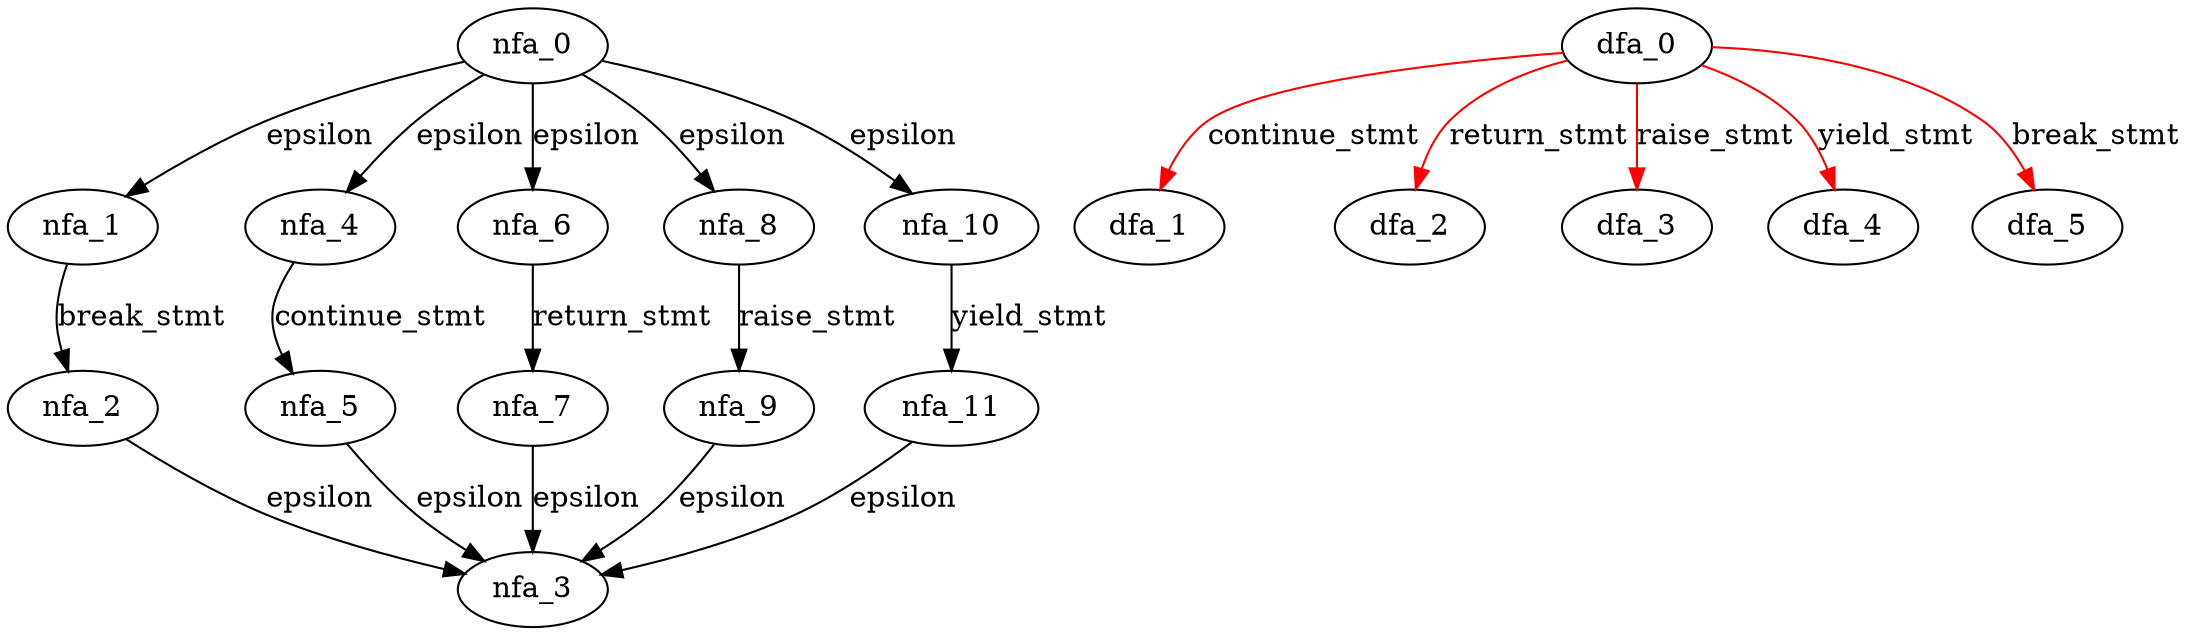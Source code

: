 digraph flow_stmt {
 subgraph flow_stmt_nfa {
  nfa_0->nfa_1[label=epsilon]
  nfa_1->nfa_2[label=break_stmt]
  nfa_2->nfa_3[label=epsilon]
  nfa_0->nfa_4[label=epsilon]
  nfa_4->nfa_5[label=continue_stmt]
  nfa_5->nfa_3[label=epsilon]
  nfa_0->nfa_6[label=epsilon]
  nfa_6->nfa_7[label=return_stmt]
  nfa_7->nfa_3[label=epsilon]
  nfa_0->nfa_8[label=epsilon]
  nfa_8->nfa_9[label=raise_stmt]
  nfa_9->nfa_3[label=epsilon]
  nfa_0->nfa_10[label=epsilon]
  nfa_10->nfa_11[label=yield_stmt]
  nfa_11->nfa_3[label=epsilon]
  }
 subgraph flow_stmt_dfa {
  dfa_0->dfa_1[label=continue_stmt,color=red]
  dfa_0->dfa_2[label=return_stmt,color=red]
  dfa_0->dfa_3[label=raise_stmt,color=red]
  dfa_0->dfa_4[label=yield_stmt,color=red]
  dfa_0->dfa_5[label=break_stmt,color=red]
  }
}
